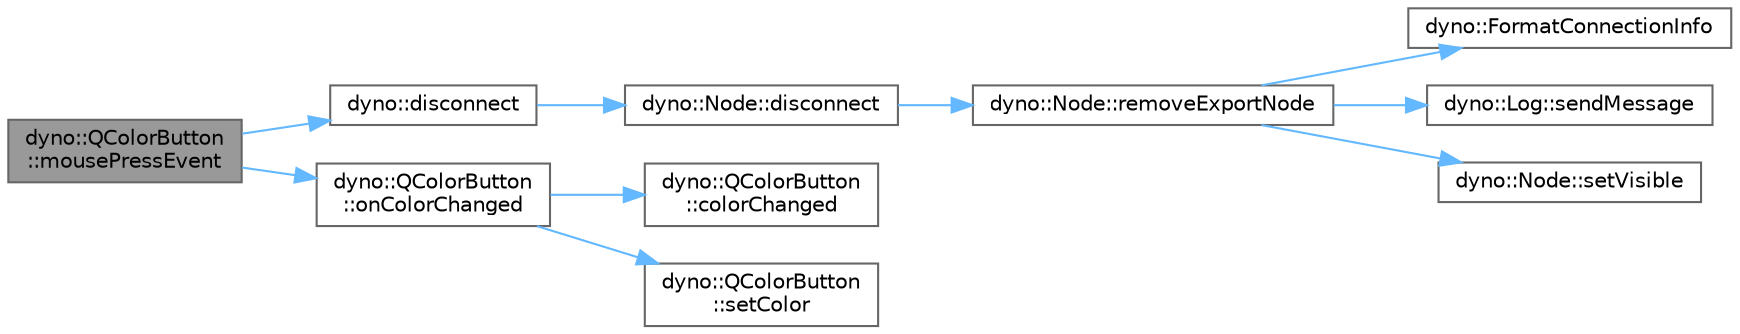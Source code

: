 digraph "dyno::QColorButton::mousePressEvent"
{
 // LATEX_PDF_SIZE
  bgcolor="transparent";
  edge [fontname=Helvetica,fontsize=10,labelfontname=Helvetica,labelfontsize=10];
  node [fontname=Helvetica,fontsize=10,shape=box,height=0.2,width=0.4];
  rankdir="LR";
  Node1 [id="Node000001",label="dyno::QColorButton\l::mousePressEvent",height=0.2,width=0.4,color="gray40", fillcolor="grey60", style="filled", fontcolor="black",tooltip=" "];
  Node1 -> Node2 [id="edge1_Node000001_Node000002",color="steelblue1",style="solid",tooltip=" "];
  Node2 [id="Node000002",label="dyno::disconnect",height=0.2,width=0.4,color="grey40", fillcolor="white", style="filled",URL="$namespacedyno.html#aa1422d9d48b7fccaa94ebbd8bbe6f333",tooltip=" "];
  Node2 -> Node3 [id="edge2_Node000002_Node000003",color="steelblue1",style="solid",tooltip=" "];
  Node3 [id="Node000003",label="dyno::Node::disconnect",height=0.2,width=0.4,color="grey40", fillcolor="white", style="filled",URL="$classdyno_1_1_node.html#a3de4fd3b43510ce6aefc9eb73aad51da",tooltip=" "];
  Node3 -> Node4 [id="edge3_Node000003_Node000004",color="steelblue1",style="solid",tooltip=" "];
  Node4 [id="Node000004",label="dyno::Node::removeExportNode",height=0.2,width=0.4,color="grey40", fillcolor="white", style="filled",URL="$classdyno_1_1_node.html#a6a9c5bd47d2feac107561b2769fd5c09",tooltip=" "];
  Node4 -> Node5 [id="edge4_Node000004_Node000005",color="steelblue1",style="solid",tooltip=" "];
  Node5 [id="Node000005",label="dyno::FormatConnectionInfo",height=0.2,width=0.4,color="grey40", fillcolor="white", style="filled",URL="$namespacedyno.html#ab0875130926015cab38080dde55df03b",tooltip=" "];
  Node4 -> Node6 [id="edge5_Node000004_Node000006",color="steelblue1",style="solid",tooltip=" "];
  Node6 [id="Node000006",label="dyno::Log::sendMessage",height=0.2,width=0.4,color="grey40", fillcolor="white", style="filled",URL="$classdyno_1_1_log.html#ade134ff996b87eb30b5cab64bc73ad28",tooltip="Add a new message to log."];
  Node4 -> Node7 [id="edge6_Node000004_Node000007",color="steelblue1",style="solid",tooltip=" "];
  Node7 [id="Node000007",label="dyno::Node::setVisible",height=0.2,width=0.4,color="grey40", fillcolor="white", style="filled",URL="$classdyno_1_1_node.html#ac8d11214a0508e24421095c5f9067421",tooltip="Set the visibility of context."];
  Node1 -> Node8 [id="edge7_Node000001_Node000008",color="steelblue1",style="solid",tooltip=" "];
  Node8 [id="Node000008",label="dyno::QColorButton\l::onColorChanged",height=0.2,width=0.4,color="grey40", fillcolor="white", style="filled",URL="$classdyno_1_1_q_color_button.html#abfc6030a06c3948cd0c84ad7e0a3467f",tooltip=" "];
  Node8 -> Node9 [id="edge8_Node000008_Node000009",color="steelblue1",style="solid",tooltip=" "];
  Node9 [id="Node000009",label="dyno::QColorButton\l::colorChanged",height=0.2,width=0.4,color="grey40", fillcolor="white", style="filled",URL="$classdyno_1_1_q_color_button.html#aaa7c1e4f7b2fab38da4ba483c91f6400",tooltip=" "];
  Node8 -> Node10 [id="edge9_Node000008_Node000010",color="steelblue1",style="solid",tooltip=" "];
  Node10 [id="Node000010",label="dyno::QColorButton\l::setColor",height=0.2,width=0.4,color="grey40", fillcolor="white", style="filled",URL="$classdyno_1_1_q_color_button.html#a2da1ed00ddcc767c096ca756db248600",tooltip=" "];
}
